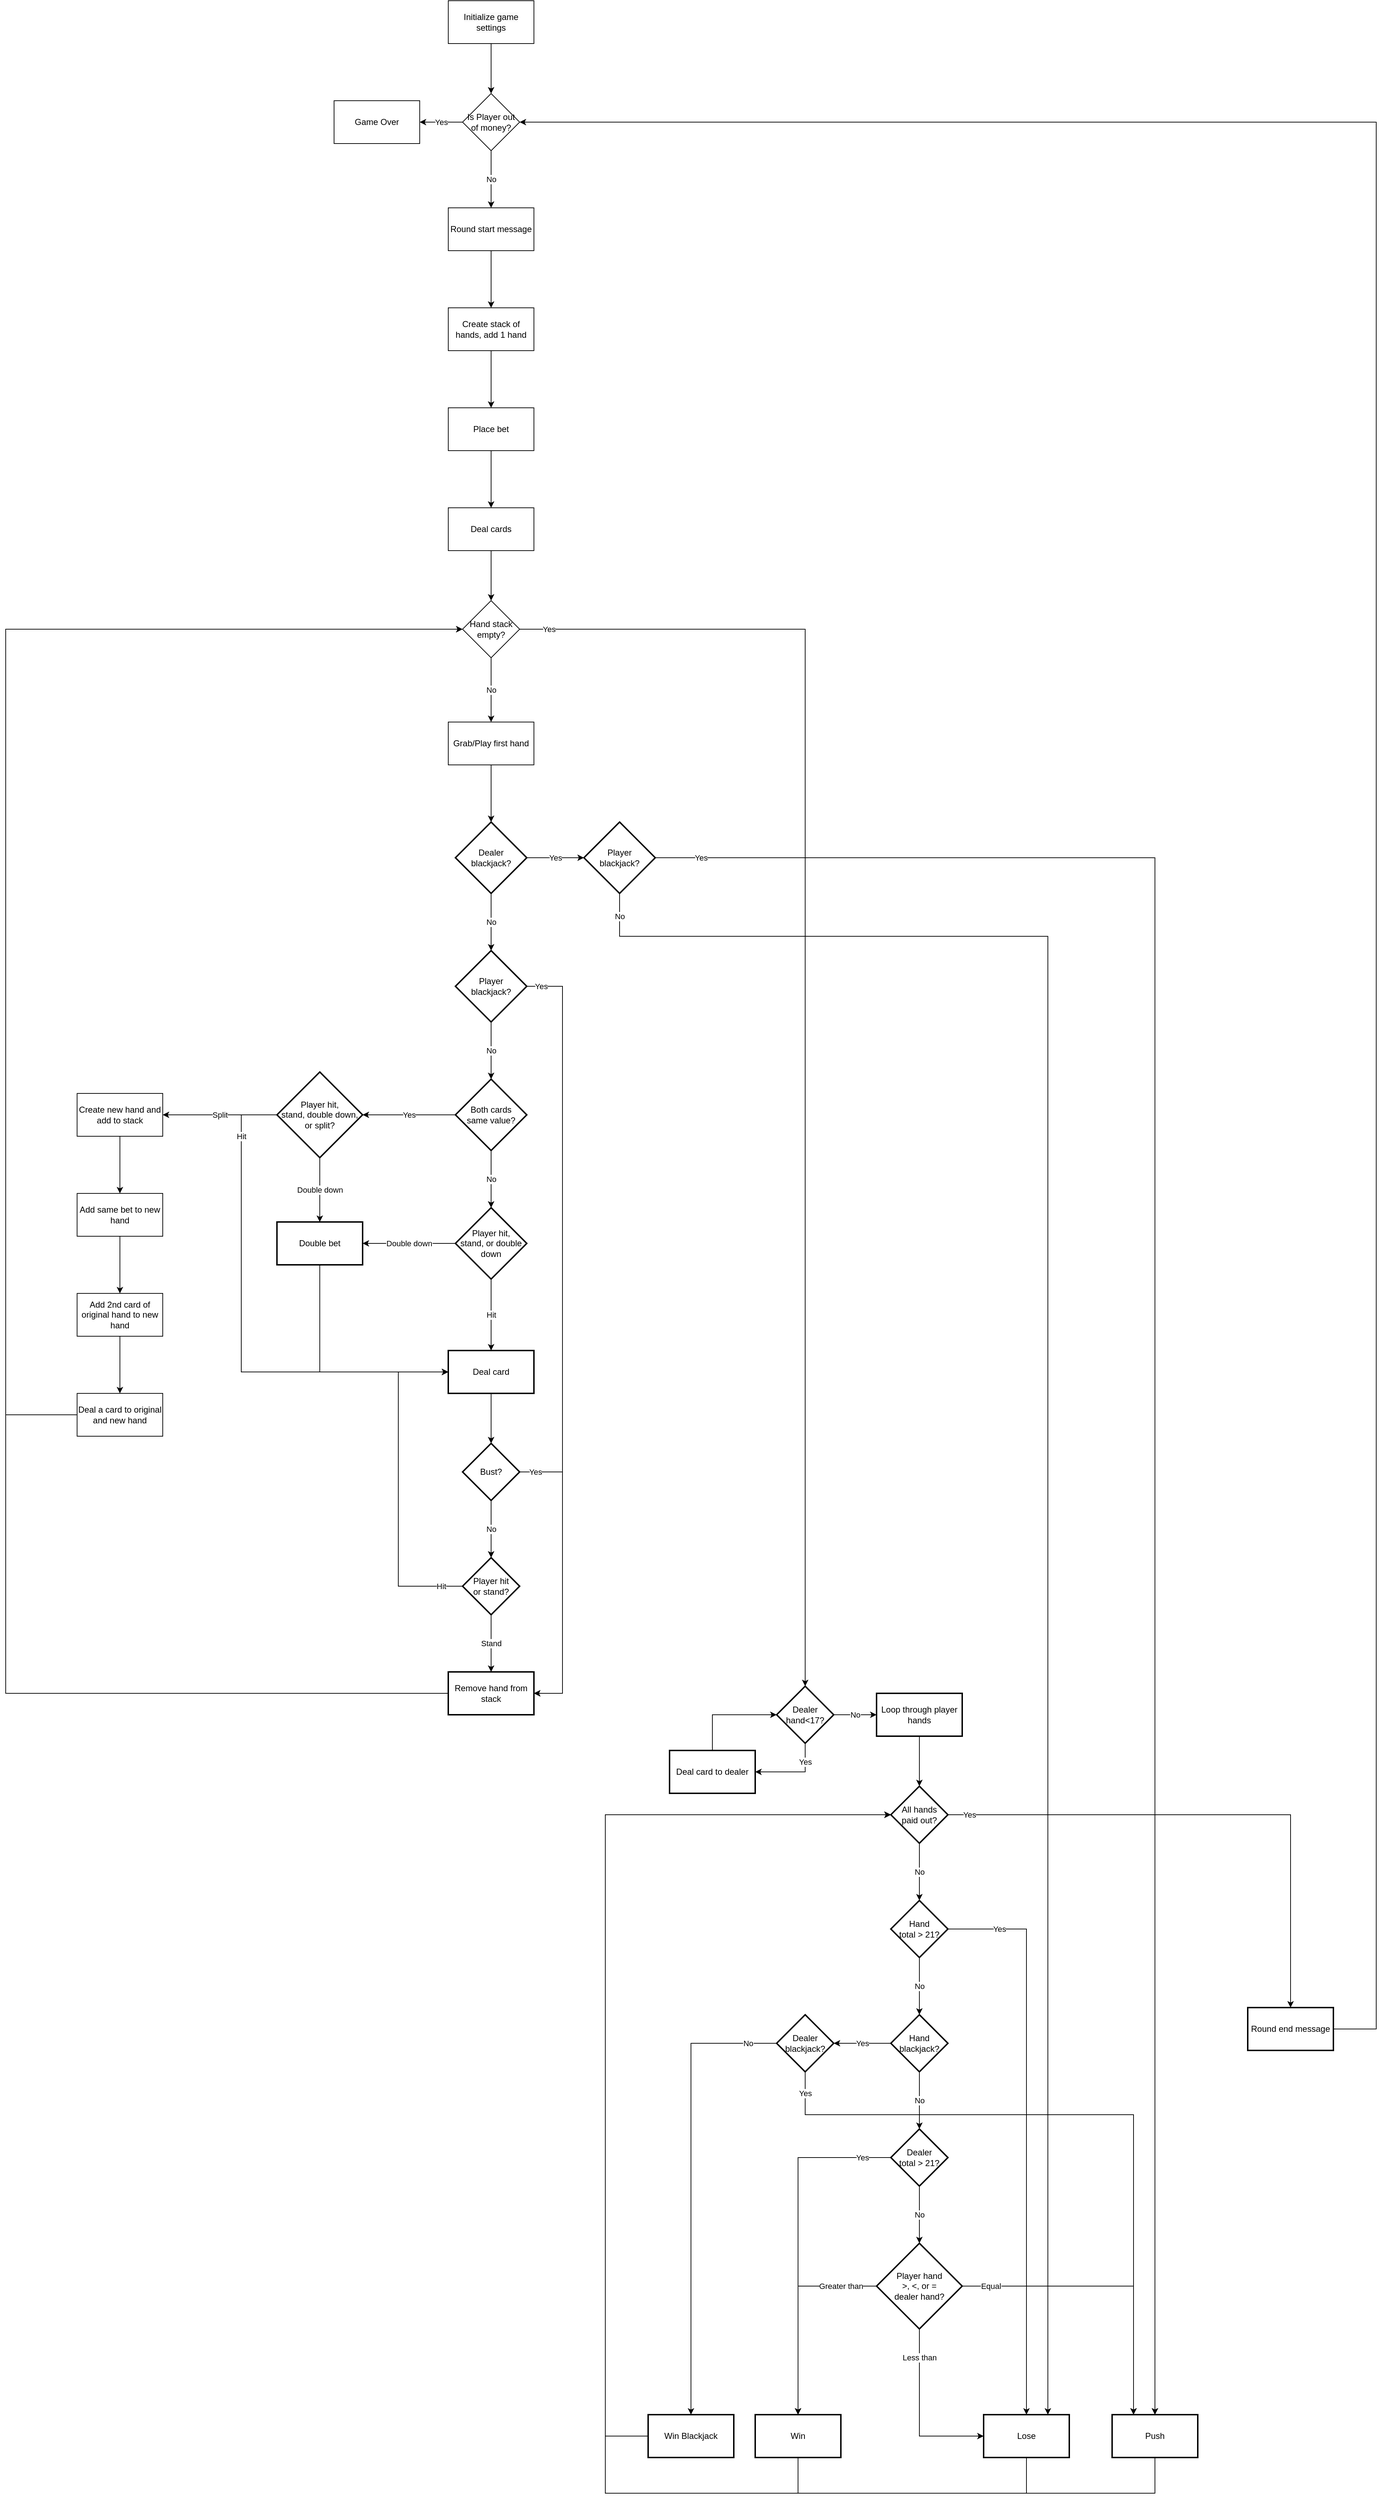 <mxfile version="22.1.16" type="device">
  <diagram id="C5RBs43oDa-KdzZeNtuy" name="Page-1">
    <mxGraphModel dx="1499" dy="1567" grid="1" gridSize="10" guides="1" tooltips="1" connect="1" arrows="1" fold="1" page="1" pageScale="1" pageWidth="827" pageHeight="1169" math="0" shadow="0">
      <root>
        <mxCell id="WIyWlLk6GJQsqaUBKTNV-0" />
        <mxCell id="WIyWlLk6GJQsqaUBKTNV-1" parent="WIyWlLk6GJQsqaUBKTNV-0" />
        <mxCell id="i9jCx2unNbXi8wpeDKbZ-19" value="Yes" style="edgeStyle=orthogonalEdgeStyle;rounded=0;orthogonalLoop=1;jettySize=auto;html=1;" parent="WIyWlLk6GJQsqaUBKTNV-1" source="i9jCx2unNbXi8wpeDKbZ-8" target="i9jCx2unNbXi8wpeDKbZ-18" edge="1">
          <mxGeometry relative="1" as="geometry" />
        </mxCell>
        <mxCell id="i9jCx2unNbXi8wpeDKbZ-44" value="No" style="edgeStyle=orthogonalEdgeStyle;rounded=0;orthogonalLoop=1;jettySize=auto;html=1;" parent="WIyWlLk6GJQsqaUBKTNV-1" source="i9jCx2unNbXi8wpeDKbZ-8" target="i9jCx2unNbXi8wpeDKbZ-43" edge="1">
          <mxGeometry relative="1" as="geometry" />
        </mxCell>
        <mxCell id="i9jCx2unNbXi8wpeDKbZ-8" value="Dealer &lt;br&gt;blackjack?" style="strokeWidth=2;html=1;shape=mxgraph.flowchart.decision;whiteSpace=wrap;" parent="WIyWlLk6GJQsqaUBKTNV-1" vertex="1">
          <mxGeometry x="310" y="600" width="100" height="100" as="geometry" />
        </mxCell>
        <mxCell id="i9jCx2unNbXi8wpeDKbZ-84" value="" style="edgeStyle=orthogonalEdgeStyle;rounded=0;orthogonalLoop=1;jettySize=auto;html=1;" parent="WIyWlLk6GJQsqaUBKTNV-1" source="i9jCx2unNbXi8wpeDKbZ-12" target="i9jCx2unNbXi8wpeDKbZ-83" edge="1">
          <mxGeometry relative="1" as="geometry" />
        </mxCell>
        <mxCell id="i9jCx2unNbXi8wpeDKbZ-12" value="Deal cards" style="rounded=0;whiteSpace=wrap;html=1;" parent="WIyWlLk6GJQsqaUBKTNV-1" vertex="1">
          <mxGeometry x="300" y="160" width="120" height="60" as="geometry" />
        </mxCell>
        <mxCell id="i9jCx2unNbXi8wpeDKbZ-15" style="edgeStyle=orthogonalEdgeStyle;rounded=0;orthogonalLoop=1;jettySize=auto;html=1;entryX=0.5;entryY=0;entryDx=0;entryDy=0;" parent="WIyWlLk6GJQsqaUBKTNV-1" source="i9jCx2unNbXi8wpeDKbZ-14" target="i9jCx2unNbXi8wpeDKbZ-12" edge="1">
          <mxGeometry relative="1" as="geometry" />
        </mxCell>
        <mxCell id="i9jCx2unNbXi8wpeDKbZ-14" value="Place bet" style="rounded=0;whiteSpace=wrap;html=1;" parent="WIyWlLk6GJQsqaUBKTNV-1" vertex="1">
          <mxGeometry x="300" y="20" width="120" height="60" as="geometry" />
        </mxCell>
        <mxCell id="i9jCx2unNbXi8wpeDKbZ-71" value="" style="edgeStyle=orthogonalEdgeStyle;rounded=0;orthogonalLoop=1;jettySize=auto;html=1;" parent="WIyWlLk6GJQsqaUBKTNV-1" source="i9jCx2unNbXi8wpeDKbZ-16" target="i9jCx2unNbXi8wpeDKbZ-70" edge="1">
          <mxGeometry relative="1" as="geometry" />
        </mxCell>
        <mxCell id="i9jCx2unNbXi8wpeDKbZ-16" value="Round start message" style="rounded=0;whiteSpace=wrap;html=1;" parent="WIyWlLk6GJQsqaUBKTNV-1" vertex="1">
          <mxGeometry x="300" y="-260" width="120" height="60" as="geometry" />
        </mxCell>
        <mxCell id="i9jCx2unNbXi8wpeDKbZ-22" value="" style="edgeStyle=orthogonalEdgeStyle;rounded=0;orthogonalLoop=1;jettySize=auto;html=1;" parent="WIyWlLk6GJQsqaUBKTNV-1" source="i9jCx2unNbXi8wpeDKbZ-18" target="i9jCx2unNbXi8wpeDKbZ-21" edge="1">
          <mxGeometry relative="1" as="geometry" />
        </mxCell>
        <mxCell id="i9jCx2unNbXi8wpeDKbZ-27" value="Yes" style="edgeStyle=orthogonalEdgeStyle;rounded=0;orthogonalLoop=1;jettySize=auto;html=1;" parent="WIyWlLk6GJQsqaUBKTNV-1" source="i9jCx2unNbXi8wpeDKbZ-18" target="i9jCx2unNbXi8wpeDKbZ-21" edge="1">
          <mxGeometry x="-0.956" relative="1" as="geometry">
            <mxPoint as="offset" />
          </mxGeometry>
        </mxCell>
        <mxCell id="i9jCx2unNbXi8wpeDKbZ-29" value="No" style="edgeStyle=orthogonalEdgeStyle;rounded=0;orthogonalLoop=1;jettySize=auto;html=1;entryX=0.75;entryY=0;entryDx=0;entryDy=0;exitX=0.5;exitY=1;exitDx=0;exitDy=0;exitPerimeter=0;" parent="WIyWlLk6GJQsqaUBKTNV-1" source="i9jCx2unNbXi8wpeDKbZ-18" target="i9jCx2unNbXi8wpeDKbZ-28" edge="1">
          <mxGeometry x="-0.977" relative="1" as="geometry">
            <mxPoint x="550" y="700" as="sourcePoint" />
            <mxPoint x="670" y="2230" as="targetPoint" />
            <Array as="points">
              <mxPoint x="540" y="760" />
              <mxPoint x="1140" y="760" />
            </Array>
            <mxPoint as="offset" />
          </mxGeometry>
        </mxCell>
        <mxCell id="i9jCx2unNbXi8wpeDKbZ-18" value="Player&lt;br&gt;blackjack?" style="strokeWidth=2;html=1;shape=mxgraph.flowchart.decision;whiteSpace=wrap;" parent="WIyWlLk6GJQsqaUBKTNV-1" vertex="1">
          <mxGeometry x="490" y="600" width="100" height="100" as="geometry" />
        </mxCell>
        <mxCell id="i9jCx2unNbXi8wpeDKbZ-142" style="edgeStyle=orthogonalEdgeStyle;rounded=0;orthogonalLoop=1;jettySize=auto;html=1;entryX=0;entryY=0.5;entryDx=0;entryDy=0;" parent="WIyWlLk6GJQsqaUBKTNV-1" source="i9jCx2unNbXi8wpeDKbZ-21" target="i9jCx2unNbXi8wpeDKbZ-126" edge="1">
          <mxGeometry relative="1" as="geometry">
            <Array as="points">
              <mxPoint x="1290" y="2940" />
              <mxPoint x="520" y="2940" />
              <mxPoint x="520" y="1990" />
            </Array>
          </mxGeometry>
        </mxCell>
        <mxCell id="i9jCx2unNbXi8wpeDKbZ-21" value="Push" style="whiteSpace=wrap;html=1;strokeWidth=2;" parent="WIyWlLk6GJQsqaUBKTNV-1" vertex="1">
          <mxGeometry x="1230" y="2830" width="120" height="60" as="geometry" />
        </mxCell>
        <mxCell id="RC4UUREXf3sCJhHpXISN-1" value="" style="edgeStyle=orthogonalEdgeStyle;rounded=0;orthogonalLoop=1;jettySize=auto;html=1;" edge="1" parent="WIyWlLk6GJQsqaUBKTNV-1" source="i9jCx2unNbXi8wpeDKbZ-23" target="RC4UUREXf3sCJhHpXISN-0">
          <mxGeometry relative="1" as="geometry" />
        </mxCell>
        <mxCell id="i9jCx2unNbXi8wpeDKbZ-23" value="&lt;span style=&quot;color: rgb(0, 0, 0); font-family: Helvetica; font-size: 12px; font-style: normal; font-variant-ligatures: normal; font-variant-caps: normal; font-weight: 400; letter-spacing: normal; orphans: 2; text-align: center; text-indent: 0px; text-transform: none; widows: 2; word-spacing: 0px; -webkit-text-stroke-width: 0px; background-color: rgb(251, 251, 251); text-decoration-thickness: initial; text-decoration-style: initial; text-decoration-color: initial; float: none; display: inline !important;&quot;&gt;Initialize game settings&lt;/span&gt;" style="rounded=0;whiteSpace=wrap;html=1;" parent="WIyWlLk6GJQsqaUBKTNV-1" vertex="1">
          <mxGeometry x="300" y="-550" width="120" height="60" as="geometry" />
        </mxCell>
        <mxCell id="i9jCx2unNbXi8wpeDKbZ-140" style="edgeStyle=orthogonalEdgeStyle;rounded=0;orthogonalLoop=1;jettySize=auto;html=1;entryX=0;entryY=0.5;entryDx=0;entryDy=0;" parent="WIyWlLk6GJQsqaUBKTNV-1" source="i9jCx2unNbXi8wpeDKbZ-28" target="i9jCx2unNbXi8wpeDKbZ-126" edge="1">
          <mxGeometry relative="1" as="geometry">
            <Array as="points">
              <mxPoint x="1110" y="2940" />
              <mxPoint x="520" y="2940" />
              <mxPoint x="520" y="1990" />
            </Array>
          </mxGeometry>
        </mxCell>
        <mxCell id="i9jCx2unNbXi8wpeDKbZ-28" value="Lose" style="whiteSpace=wrap;html=1;strokeWidth=2;" parent="WIyWlLk6GJQsqaUBKTNV-1" vertex="1">
          <mxGeometry x="1050" y="2830" width="120" height="60" as="geometry" />
        </mxCell>
        <mxCell id="i9jCx2unNbXi8wpeDKbZ-35" value="Hit" style="edgeStyle=orthogonalEdgeStyle;rounded=0;orthogonalLoop=1;jettySize=auto;html=1;" parent="WIyWlLk6GJQsqaUBKTNV-1" source="i9jCx2unNbXi8wpeDKbZ-32" target="i9jCx2unNbXi8wpeDKbZ-34" edge="1">
          <mxGeometry relative="1" as="geometry" />
        </mxCell>
        <mxCell id="i9jCx2unNbXi8wpeDKbZ-37" value="Double down" style="edgeStyle=orthogonalEdgeStyle;rounded=0;orthogonalLoop=1;jettySize=auto;html=1;" parent="WIyWlLk6GJQsqaUBKTNV-1" source="i9jCx2unNbXi8wpeDKbZ-32" target="i9jCx2unNbXi8wpeDKbZ-36" edge="1">
          <mxGeometry relative="1" as="geometry" />
        </mxCell>
        <mxCell id="i9jCx2unNbXi8wpeDKbZ-32" value="Player hit, &lt;br&gt;stand, or double down" style="strokeWidth=2;html=1;shape=mxgraph.flowchart.decision;whiteSpace=wrap;" parent="WIyWlLk6GJQsqaUBKTNV-1" vertex="1">
          <mxGeometry x="310" y="1140" width="100" height="100" as="geometry" />
        </mxCell>
        <mxCell id="i9jCx2unNbXi8wpeDKbZ-42" value="" style="edgeStyle=orthogonalEdgeStyle;rounded=0;orthogonalLoop=1;jettySize=auto;html=1;" parent="WIyWlLk6GJQsqaUBKTNV-1" source="i9jCx2unNbXi8wpeDKbZ-34" target="i9jCx2unNbXi8wpeDKbZ-41" edge="1">
          <mxGeometry relative="1" as="geometry" />
        </mxCell>
        <mxCell id="i9jCx2unNbXi8wpeDKbZ-34" value="Deal card" style="whiteSpace=wrap;html=1;strokeWidth=2;" parent="WIyWlLk6GJQsqaUBKTNV-1" vertex="1">
          <mxGeometry x="300" y="1340" width="120" height="60" as="geometry" />
        </mxCell>
        <mxCell id="i9jCx2unNbXi8wpeDKbZ-40" style="edgeStyle=orthogonalEdgeStyle;rounded=0;orthogonalLoop=1;jettySize=auto;html=1;entryX=0;entryY=0.5;entryDx=0;entryDy=0;exitX=0.5;exitY=1;exitDx=0;exitDy=0;" parent="WIyWlLk6GJQsqaUBKTNV-1" source="i9jCx2unNbXi8wpeDKbZ-36" target="i9jCx2unNbXi8wpeDKbZ-34" edge="1">
          <mxGeometry relative="1" as="geometry">
            <Array as="points">
              <mxPoint x="120" y="1370" />
            </Array>
          </mxGeometry>
        </mxCell>
        <mxCell id="i9jCx2unNbXi8wpeDKbZ-36" value="Double bet" style="whiteSpace=wrap;html=1;strokeWidth=2;" parent="WIyWlLk6GJQsqaUBKTNV-1" vertex="1">
          <mxGeometry x="60" y="1160" width="120" height="60" as="geometry" />
        </mxCell>
        <mxCell id="i9jCx2unNbXi8wpeDKbZ-50" value="No" style="edgeStyle=orthogonalEdgeStyle;rounded=0;orthogonalLoop=1;jettySize=auto;html=1;" parent="WIyWlLk6GJQsqaUBKTNV-1" source="i9jCx2unNbXi8wpeDKbZ-41" target="i9jCx2unNbXi8wpeDKbZ-49" edge="1">
          <mxGeometry relative="1" as="geometry" />
        </mxCell>
        <mxCell id="i9jCx2unNbXi8wpeDKbZ-122" value="Yes" style="edgeStyle=orthogonalEdgeStyle;rounded=0;orthogonalLoop=1;jettySize=auto;html=1;entryX=1;entryY=0.5;entryDx=0;entryDy=0;" parent="WIyWlLk6GJQsqaUBKTNV-1" source="i9jCx2unNbXi8wpeDKbZ-41" target="i9jCx2unNbXi8wpeDKbZ-120" edge="1">
          <mxGeometry x="-0.892" relative="1" as="geometry">
            <Array as="points">
              <mxPoint x="460" y="1510" />
              <mxPoint x="460" y="1820" />
            </Array>
            <mxPoint as="offset" />
          </mxGeometry>
        </mxCell>
        <mxCell id="i9jCx2unNbXi8wpeDKbZ-41" value="Bust?" style="rhombus;whiteSpace=wrap;html=1;strokeWidth=2;" parent="WIyWlLk6GJQsqaUBKTNV-1" vertex="1">
          <mxGeometry x="320" y="1470" width="80" height="80" as="geometry" />
        </mxCell>
        <mxCell id="i9jCx2unNbXi8wpeDKbZ-47" value="Yes" style="edgeStyle=orthogonalEdgeStyle;rounded=0;orthogonalLoop=1;jettySize=auto;html=1;entryX=1;entryY=0.5;entryDx=0;entryDy=0;" parent="WIyWlLk6GJQsqaUBKTNV-1" source="i9jCx2unNbXi8wpeDKbZ-43" target="i9jCx2unNbXi8wpeDKbZ-120" edge="1">
          <mxGeometry x="-0.963" relative="1" as="geometry">
            <mxPoint x="480" y="830" as="targetPoint" />
            <Array as="points">
              <mxPoint x="460" y="830" />
              <mxPoint x="460" y="1820" />
            </Array>
            <mxPoint as="offset" />
          </mxGeometry>
        </mxCell>
        <mxCell id="i9jCx2unNbXi8wpeDKbZ-60" value="No" style="edgeStyle=orthogonalEdgeStyle;rounded=0;orthogonalLoop=1;jettySize=auto;html=1;" parent="WIyWlLk6GJQsqaUBKTNV-1" source="i9jCx2unNbXi8wpeDKbZ-43" target="i9jCx2unNbXi8wpeDKbZ-59" edge="1">
          <mxGeometry relative="1" as="geometry" />
        </mxCell>
        <mxCell id="i9jCx2unNbXi8wpeDKbZ-43" value="Player &lt;br&gt;blackjack?" style="strokeWidth=2;html=1;shape=mxgraph.flowchart.decision;whiteSpace=wrap;" parent="WIyWlLk6GJQsqaUBKTNV-1" vertex="1">
          <mxGeometry x="310" y="780" width="100" height="100" as="geometry" />
        </mxCell>
        <mxCell id="i9jCx2unNbXi8wpeDKbZ-53" value="Hit" style="edgeStyle=orthogonalEdgeStyle;rounded=0;orthogonalLoop=1;jettySize=auto;html=1;entryX=0;entryY=0.5;entryDx=0;entryDy=0;" parent="WIyWlLk6GJQsqaUBKTNV-1" source="i9jCx2unNbXi8wpeDKbZ-49" target="i9jCx2unNbXi8wpeDKbZ-34" edge="1">
          <mxGeometry x="-0.87" relative="1" as="geometry">
            <Array as="points">
              <mxPoint x="230" y="1670" />
              <mxPoint x="230" y="1370" />
            </Array>
            <mxPoint as="offset" />
          </mxGeometry>
        </mxCell>
        <mxCell id="i9jCx2unNbXi8wpeDKbZ-121" value="Stand" style="edgeStyle=orthogonalEdgeStyle;rounded=0;orthogonalLoop=1;jettySize=auto;html=1;" parent="WIyWlLk6GJQsqaUBKTNV-1" source="i9jCx2unNbXi8wpeDKbZ-49" target="i9jCx2unNbXi8wpeDKbZ-120" edge="1">
          <mxGeometry relative="1" as="geometry" />
        </mxCell>
        <mxCell id="i9jCx2unNbXi8wpeDKbZ-49" value="Player hit&lt;br&gt;or stand?" style="rhombus;whiteSpace=wrap;html=1;strokeWidth=2;" parent="WIyWlLk6GJQsqaUBKTNV-1" vertex="1">
          <mxGeometry x="320" y="1630" width="80" height="80" as="geometry" />
        </mxCell>
        <mxCell id="i9jCx2unNbXi8wpeDKbZ-64" value="Yes" style="edgeStyle=orthogonalEdgeStyle;rounded=0;orthogonalLoop=1;jettySize=auto;html=1;" parent="WIyWlLk6GJQsqaUBKTNV-1" source="i9jCx2unNbXi8wpeDKbZ-59" target="i9jCx2unNbXi8wpeDKbZ-63" edge="1">
          <mxGeometry relative="1" as="geometry" />
        </mxCell>
        <mxCell id="i9jCx2unNbXi8wpeDKbZ-59" value="Both cards &lt;br&gt;same value?" style="strokeWidth=2;html=1;shape=mxgraph.flowchart.decision;whiteSpace=wrap;" parent="WIyWlLk6GJQsqaUBKTNV-1" vertex="1">
          <mxGeometry x="310" y="960" width="100" height="100" as="geometry" />
        </mxCell>
        <mxCell id="i9jCx2unNbXi8wpeDKbZ-66" value="Double down" style="edgeStyle=orthogonalEdgeStyle;rounded=0;orthogonalLoop=1;jettySize=auto;html=1;entryX=0.5;entryY=0;entryDx=0;entryDy=0;" parent="WIyWlLk6GJQsqaUBKTNV-1" source="i9jCx2unNbXi8wpeDKbZ-63" target="i9jCx2unNbXi8wpeDKbZ-36" edge="1">
          <mxGeometry relative="1" as="geometry" />
        </mxCell>
        <mxCell id="i9jCx2unNbXi8wpeDKbZ-67" value="Hit" style="edgeStyle=orthogonalEdgeStyle;rounded=0;orthogonalLoop=1;jettySize=auto;html=1;exitX=0;exitY=0.5;exitDx=0;exitDy=0;exitPerimeter=0;entryX=0;entryY=0.5;entryDx=0;entryDy=0;" parent="WIyWlLk6GJQsqaUBKTNV-1" source="i9jCx2unNbXi8wpeDKbZ-63" target="i9jCx2unNbXi8wpeDKbZ-34" edge="1">
          <mxGeometry x="-0.772" relative="1" as="geometry">
            <Array as="points">
              <mxPoint x="10" y="1010" />
              <mxPoint x="10" y="1370" />
            </Array>
            <mxPoint as="offset" />
          </mxGeometry>
        </mxCell>
        <mxCell id="i9jCx2unNbXi8wpeDKbZ-69" value="Split" style="edgeStyle=orthogonalEdgeStyle;rounded=0;orthogonalLoop=1;jettySize=auto;html=1;entryX=1;entryY=0.5;entryDx=0;entryDy=0;" parent="WIyWlLk6GJQsqaUBKTNV-1" source="i9jCx2unNbXi8wpeDKbZ-63" target="i9jCx2unNbXi8wpeDKbZ-68" edge="1">
          <mxGeometry relative="1" as="geometry" />
        </mxCell>
        <mxCell id="i9jCx2unNbXi8wpeDKbZ-63" value="Player hit, &lt;br&gt;stand, double down, or split?" style="strokeWidth=2;html=1;shape=mxgraph.flowchart.decision;whiteSpace=wrap;" parent="WIyWlLk6GJQsqaUBKTNV-1" vertex="1">
          <mxGeometry x="60" y="950" width="120" height="120" as="geometry" />
        </mxCell>
        <mxCell id="i9jCx2unNbXi8wpeDKbZ-65" value="No" style="edgeStyle=orthogonalEdgeStyle;rounded=0;orthogonalLoop=1;jettySize=auto;html=1;entryX=0.5;entryY=0;entryDx=0;entryDy=0;entryPerimeter=0;" parent="WIyWlLk6GJQsqaUBKTNV-1" source="i9jCx2unNbXi8wpeDKbZ-59" target="i9jCx2unNbXi8wpeDKbZ-32" edge="1">
          <mxGeometry relative="1" as="geometry" />
        </mxCell>
        <mxCell id="i9jCx2unNbXi8wpeDKbZ-76" value="" style="edgeStyle=orthogonalEdgeStyle;rounded=0;orthogonalLoop=1;jettySize=auto;html=1;" parent="WIyWlLk6GJQsqaUBKTNV-1" source="i9jCx2unNbXi8wpeDKbZ-68" target="i9jCx2unNbXi8wpeDKbZ-75" edge="1">
          <mxGeometry relative="1" as="geometry" />
        </mxCell>
        <mxCell id="i9jCx2unNbXi8wpeDKbZ-68" value="Create new hand and add to stack" style="rounded=0;whiteSpace=wrap;html=1;" parent="WIyWlLk6GJQsqaUBKTNV-1" vertex="1">
          <mxGeometry x="-220" y="980" width="120" height="60" as="geometry" />
        </mxCell>
        <mxCell id="i9jCx2unNbXi8wpeDKbZ-74" style="edgeStyle=orthogonalEdgeStyle;rounded=0;orthogonalLoop=1;jettySize=auto;html=1;entryX=0.5;entryY=0;entryDx=0;entryDy=0;" parent="WIyWlLk6GJQsqaUBKTNV-1" source="i9jCx2unNbXi8wpeDKbZ-70" target="i9jCx2unNbXi8wpeDKbZ-14" edge="1">
          <mxGeometry relative="1" as="geometry" />
        </mxCell>
        <mxCell id="i9jCx2unNbXi8wpeDKbZ-70" value="Create stack of hands, add 1 hand" style="rounded=0;whiteSpace=wrap;html=1;" parent="WIyWlLk6GJQsqaUBKTNV-1" vertex="1">
          <mxGeometry x="300" y="-120" width="120" height="60" as="geometry" />
        </mxCell>
        <mxCell id="i9jCx2unNbXi8wpeDKbZ-78" value="" style="edgeStyle=orthogonalEdgeStyle;rounded=0;orthogonalLoop=1;jettySize=auto;html=1;" parent="WIyWlLk6GJQsqaUBKTNV-1" source="i9jCx2unNbXi8wpeDKbZ-75" target="i9jCx2unNbXi8wpeDKbZ-77" edge="1">
          <mxGeometry relative="1" as="geometry" />
        </mxCell>
        <mxCell id="i9jCx2unNbXi8wpeDKbZ-75" value="Add same bet to new hand" style="rounded=0;whiteSpace=wrap;html=1;" parent="WIyWlLk6GJQsqaUBKTNV-1" vertex="1">
          <mxGeometry x="-220" y="1120" width="120" height="60" as="geometry" />
        </mxCell>
        <mxCell id="i9jCx2unNbXi8wpeDKbZ-80" value="" style="edgeStyle=orthogonalEdgeStyle;rounded=0;orthogonalLoop=1;jettySize=auto;html=1;" parent="WIyWlLk6GJQsqaUBKTNV-1" source="i9jCx2unNbXi8wpeDKbZ-77" target="i9jCx2unNbXi8wpeDKbZ-79" edge="1">
          <mxGeometry relative="1" as="geometry" />
        </mxCell>
        <mxCell id="i9jCx2unNbXi8wpeDKbZ-77" value="Add 2nd card of original hand to new hand" style="rounded=0;whiteSpace=wrap;html=1;" parent="WIyWlLk6GJQsqaUBKTNV-1" vertex="1">
          <mxGeometry x="-220" y="1260" width="120" height="60" as="geometry" />
        </mxCell>
        <mxCell id="i9jCx2unNbXi8wpeDKbZ-89" style="edgeStyle=orthogonalEdgeStyle;rounded=0;orthogonalLoop=1;jettySize=auto;html=1;entryX=0;entryY=0.5;entryDx=0;entryDy=0;" parent="WIyWlLk6GJQsqaUBKTNV-1" source="i9jCx2unNbXi8wpeDKbZ-79" target="i9jCx2unNbXi8wpeDKbZ-83" edge="1">
          <mxGeometry relative="1" as="geometry">
            <Array as="points">
              <mxPoint x="-320" y="1430" />
              <mxPoint x="-320" y="330" />
            </Array>
          </mxGeometry>
        </mxCell>
        <mxCell id="i9jCx2unNbXi8wpeDKbZ-79" value="Deal a card to original and new hand" style="rounded=0;whiteSpace=wrap;html=1;" parent="WIyWlLk6GJQsqaUBKTNV-1" vertex="1">
          <mxGeometry x="-220" y="1400" width="120" height="60" as="geometry" />
        </mxCell>
        <mxCell id="i9jCx2unNbXi8wpeDKbZ-87" value="No" style="edgeStyle=orthogonalEdgeStyle;rounded=0;orthogonalLoop=1;jettySize=auto;html=1;" parent="WIyWlLk6GJQsqaUBKTNV-1" source="i9jCx2unNbXi8wpeDKbZ-83" target="i9jCx2unNbXi8wpeDKbZ-86" edge="1">
          <mxGeometry relative="1" as="geometry" />
        </mxCell>
        <mxCell id="i9jCx2unNbXi8wpeDKbZ-105" value="Yes" style="edgeStyle=orthogonalEdgeStyle;rounded=0;orthogonalLoop=1;jettySize=auto;html=1;entryX=0.5;entryY=0;entryDx=0;entryDy=0;" parent="WIyWlLk6GJQsqaUBKTNV-1" source="i9jCx2unNbXi8wpeDKbZ-83" target="i9jCx2unNbXi8wpeDKbZ-92" edge="1">
          <mxGeometry x="-0.957" relative="1" as="geometry">
            <mxPoint as="offset" />
          </mxGeometry>
        </mxCell>
        <mxCell id="i9jCx2unNbXi8wpeDKbZ-83" value="Hand stack empty?" style="rhombus;whiteSpace=wrap;html=1;rounded=0;" parent="WIyWlLk6GJQsqaUBKTNV-1" vertex="1">
          <mxGeometry x="320" y="290" width="80" height="80" as="geometry" />
        </mxCell>
        <mxCell id="i9jCx2unNbXi8wpeDKbZ-86" value="Grab/Play first hand" style="whiteSpace=wrap;html=1;rounded=0;" parent="WIyWlLk6GJQsqaUBKTNV-1" vertex="1">
          <mxGeometry x="300" y="460" width="120" height="60" as="geometry" />
        </mxCell>
        <mxCell id="i9jCx2unNbXi8wpeDKbZ-88" style="edgeStyle=orthogonalEdgeStyle;rounded=0;orthogonalLoop=1;jettySize=auto;html=1;entryX=0.5;entryY=0;entryDx=0;entryDy=0;entryPerimeter=0;" parent="WIyWlLk6GJQsqaUBKTNV-1" source="i9jCx2unNbXi8wpeDKbZ-86" target="i9jCx2unNbXi8wpeDKbZ-8" edge="1">
          <mxGeometry relative="1" as="geometry" />
        </mxCell>
        <mxCell id="i9jCx2unNbXi8wpeDKbZ-95" value="Yes" style="edgeStyle=orthogonalEdgeStyle;rounded=0;orthogonalLoop=1;jettySize=auto;html=1;entryX=1;entryY=0.5;entryDx=0;entryDy=0;" parent="WIyWlLk6GJQsqaUBKTNV-1" source="i9jCx2unNbXi8wpeDKbZ-92" target="i9jCx2unNbXi8wpeDKbZ-94" edge="1">
          <mxGeometry x="-0.539" relative="1" as="geometry">
            <Array as="points">
              <mxPoint x="800" y="1930" />
            </Array>
            <mxPoint as="offset" />
          </mxGeometry>
        </mxCell>
        <mxCell id="i9jCx2unNbXi8wpeDKbZ-125" value="No" style="edgeStyle=orthogonalEdgeStyle;rounded=0;orthogonalLoop=1;jettySize=auto;html=1;" parent="WIyWlLk6GJQsqaUBKTNV-1" source="i9jCx2unNbXi8wpeDKbZ-92" target="i9jCx2unNbXi8wpeDKbZ-124" edge="1">
          <mxGeometry relative="1" as="geometry" />
        </mxCell>
        <mxCell id="i9jCx2unNbXi8wpeDKbZ-92" value="Dealer &lt;br&gt;hand&amp;lt;17?" style="rhombus;whiteSpace=wrap;html=1;strokeWidth=2;" parent="WIyWlLk6GJQsqaUBKTNV-1" vertex="1">
          <mxGeometry x="760" y="1810" width="80" height="80" as="geometry" />
        </mxCell>
        <mxCell id="i9jCx2unNbXi8wpeDKbZ-96" style="edgeStyle=orthogonalEdgeStyle;rounded=0;orthogonalLoop=1;jettySize=auto;html=1;entryX=0;entryY=0.5;entryDx=0;entryDy=0;exitX=0.5;exitY=0;exitDx=0;exitDy=0;" parent="WIyWlLk6GJQsqaUBKTNV-1" source="i9jCx2unNbXi8wpeDKbZ-94" target="i9jCx2unNbXi8wpeDKbZ-92" edge="1">
          <mxGeometry relative="1" as="geometry">
            <Array as="points">
              <mxPoint x="670" y="1850" />
            </Array>
          </mxGeometry>
        </mxCell>
        <mxCell id="i9jCx2unNbXi8wpeDKbZ-94" value="Deal card to dealer" style="whiteSpace=wrap;html=1;strokeWidth=2;" parent="WIyWlLk6GJQsqaUBKTNV-1" vertex="1">
          <mxGeometry x="610" y="1900" width="120" height="60" as="geometry" />
        </mxCell>
        <mxCell id="i9jCx2unNbXi8wpeDKbZ-99" value="Equal" style="edgeStyle=orthogonalEdgeStyle;rounded=0;orthogonalLoop=1;jettySize=auto;html=1;entryX=0.25;entryY=0;entryDx=0;entryDy=0;" parent="WIyWlLk6GJQsqaUBKTNV-1" source="i9jCx2unNbXi8wpeDKbZ-97" target="i9jCx2unNbXi8wpeDKbZ-21" edge="1">
          <mxGeometry x="-0.809" relative="1" as="geometry">
            <mxPoint as="offset" />
          </mxGeometry>
        </mxCell>
        <mxCell id="i9jCx2unNbXi8wpeDKbZ-100" value="Less than" style="edgeStyle=orthogonalEdgeStyle;rounded=0;orthogonalLoop=1;jettySize=auto;html=1;entryX=0;entryY=0.5;entryDx=0;entryDy=0;" parent="WIyWlLk6GJQsqaUBKTNV-1" source="i9jCx2unNbXi8wpeDKbZ-97" target="i9jCx2unNbXi8wpeDKbZ-28" edge="1">
          <mxGeometry x="-0.667" relative="1" as="geometry">
            <Array as="points">
              <mxPoint x="960" y="2860" />
            </Array>
            <mxPoint as="offset" />
          </mxGeometry>
        </mxCell>
        <mxCell id="i9jCx2unNbXi8wpeDKbZ-102" value="Greater than" style="edgeStyle=orthogonalEdgeStyle;rounded=0;orthogonalLoop=1;jettySize=auto;html=1;" parent="WIyWlLk6GJQsqaUBKTNV-1" source="i9jCx2unNbXi8wpeDKbZ-97" target="i9jCx2unNbXi8wpeDKbZ-101" edge="1">
          <mxGeometry x="-0.655" relative="1" as="geometry">
            <mxPoint as="offset" />
          </mxGeometry>
        </mxCell>
        <mxCell id="i9jCx2unNbXi8wpeDKbZ-97" value="Player hand &lt;br&gt;&amp;gt;, &amp;lt;, or = &lt;br&gt;dealer hand?" style="rhombus;whiteSpace=wrap;html=1;strokeWidth=2;" parent="WIyWlLk6GJQsqaUBKTNV-1" vertex="1">
          <mxGeometry x="900" y="2590" width="120" height="120" as="geometry" />
        </mxCell>
        <mxCell id="i9jCx2unNbXi8wpeDKbZ-139" style="edgeStyle=orthogonalEdgeStyle;rounded=0;orthogonalLoop=1;jettySize=auto;html=1;entryX=0;entryY=0.5;entryDx=0;entryDy=0;" parent="WIyWlLk6GJQsqaUBKTNV-1" source="i9jCx2unNbXi8wpeDKbZ-101" target="i9jCx2unNbXi8wpeDKbZ-126" edge="1">
          <mxGeometry relative="1" as="geometry">
            <Array as="points">
              <mxPoint x="790" y="2940" />
              <mxPoint x="520" y="2940" />
              <mxPoint x="520" y="1990" />
            </Array>
          </mxGeometry>
        </mxCell>
        <mxCell id="i9jCx2unNbXi8wpeDKbZ-101" value="Win" style="whiteSpace=wrap;html=1;strokeWidth=2;" parent="WIyWlLk6GJQsqaUBKTNV-1" vertex="1">
          <mxGeometry x="730" y="2830" width="120" height="60" as="geometry" />
        </mxCell>
        <mxCell id="i9jCx2unNbXi8wpeDKbZ-109" value="Yes" style="edgeStyle=orthogonalEdgeStyle;rounded=0;orthogonalLoop=1;jettySize=auto;html=1;entryX=0.5;entryY=0;entryDx=0;entryDy=0;" parent="WIyWlLk6GJQsqaUBKTNV-1" source="i9jCx2unNbXi8wpeDKbZ-106" target="i9jCx2unNbXi8wpeDKbZ-28" edge="1">
          <mxGeometry x="-0.818" relative="1" as="geometry">
            <Array as="points">
              <mxPoint x="1110" y="2150" />
            </Array>
            <mxPoint as="offset" />
          </mxGeometry>
        </mxCell>
        <mxCell id="i9jCx2unNbXi8wpeDKbZ-130" value="No" style="edgeStyle=orthogonalEdgeStyle;rounded=0;orthogonalLoop=1;jettySize=auto;html=1;" parent="WIyWlLk6GJQsqaUBKTNV-1" source="i9jCx2unNbXi8wpeDKbZ-106" target="i9jCx2unNbXi8wpeDKbZ-129" edge="1">
          <mxGeometry relative="1" as="geometry" />
        </mxCell>
        <mxCell id="i9jCx2unNbXi8wpeDKbZ-106" value="Hand&lt;br&gt;total &amp;gt; 21?" style="rhombus;whiteSpace=wrap;html=1;strokeWidth=2;" parent="WIyWlLk6GJQsqaUBKTNV-1" vertex="1">
          <mxGeometry x="920" y="2110" width="80" height="80" as="geometry" />
        </mxCell>
        <mxCell id="i9jCx2unNbXi8wpeDKbZ-112" value="Yes" style="edgeStyle=orthogonalEdgeStyle;rounded=0;orthogonalLoop=1;jettySize=auto;html=1;entryX=0.5;entryY=0;entryDx=0;entryDy=0;" parent="WIyWlLk6GJQsqaUBKTNV-1" source="i9jCx2unNbXi8wpeDKbZ-110" target="i9jCx2unNbXi8wpeDKbZ-101" edge="1">
          <mxGeometry x="-0.837" relative="1" as="geometry">
            <mxPoint as="offset" />
          </mxGeometry>
        </mxCell>
        <mxCell id="i9jCx2unNbXi8wpeDKbZ-113" value="No" style="edgeStyle=orthogonalEdgeStyle;rounded=0;orthogonalLoop=1;jettySize=auto;html=1;entryX=0.5;entryY=0;entryDx=0;entryDy=0;" parent="WIyWlLk6GJQsqaUBKTNV-1" source="i9jCx2unNbXi8wpeDKbZ-110" target="i9jCx2unNbXi8wpeDKbZ-97" edge="1">
          <mxGeometry relative="1" as="geometry" />
        </mxCell>
        <mxCell id="i9jCx2unNbXi8wpeDKbZ-110" value="Dealer&lt;br&gt;total &amp;gt; 21?" style="rhombus;whiteSpace=wrap;html=1;strokeWidth=2;" parent="WIyWlLk6GJQsqaUBKTNV-1" vertex="1">
          <mxGeometry x="920" y="2430" width="80" height="80" as="geometry" />
        </mxCell>
        <mxCell id="i9jCx2unNbXi8wpeDKbZ-144" style="edgeStyle=orthogonalEdgeStyle;rounded=0;orthogonalLoop=1;jettySize=auto;html=1;entryX=1;entryY=0.5;entryDx=0;entryDy=0;" parent="WIyWlLk6GJQsqaUBKTNV-1" source="i9jCx2unNbXi8wpeDKbZ-114" target="RC4UUREXf3sCJhHpXISN-0" edge="1">
          <mxGeometry relative="1" as="geometry">
            <mxPoint x="930" y="-120" as="targetPoint" />
            <Array as="points">
              <mxPoint x="1600" y="2290" />
              <mxPoint x="1600" y="-380" />
            </Array>
          </mxGeometry>
        </mxCell>
        <mxCell id="i9jCx2unNbXi8wpeDKbZ-114" value="Round end message" style="whiteSpace=wrap;html=1;strokeWidth=2;" parent="WIyWlLk6GJQsqaUBKTNV-1" vertex="1">
          <mxGeometry x="1420" y="2260" width="120" height="60" as="geometry" />
        </mxCell>
        <mxCell id="i9jCx2unNbXi8wpeDKbZ-123" style="edgeStyle=orthogonalEdgeStyle;rounded=0;orthogonalLoop=1;jettySize=auto;html=1;entryX=0;entryY=0.5;entryDx=0;entryDy=0;" parent="WIyWlLk6GJQsqaUBKTNV-1" source="i9jCx2unNbXi8wpeDKbZ-120" target="i9jCx2unNbXi8wpeDKbZ-83" edge="1">
          <mxGeometry relative="1" as="geometry">
            <mxPoint x="60" y="250" as="targetPoint" />
            <Array as="points">
              <mxPoint x="-320" y="1820" />
              <mxPoint x="-320" y="330" />
            </Array>
          </mxGeometry>
        </mxCell>
        <mxCell id="i9jCx2unNbXi8wpeDKbZ-120" value="Remove hand from stack" style="whiteSpace=wrap;html=1;strokeWidth=2;" parent="WIyWlLk6GJQsqaUBKTNV-1" vertex="1">
          <mxGeometry x="300" y="1790" width="120" height="60" as="geometry" />
        </mxCell>
        <mxCell id="i9jCx2unNbXi8wpeDKbZ-127" value="" style="edgeStyle=orthogonalEdgeStyle;rounded=0;orthogonalLoop=1;jettySize=auto;html=1;" parent="WIyWlLk6GJQsqaUBKTNV-1" source="i9jCx2unNbXi8wpeDKbZ-124" target="i9jCx2unNbXi8wpeDKbZ-126" edge="1">
          <mxGeometry relative="1" as="geometry" />
        </mxCell>
        <mxCell id="i9jCx2unNbXi8wpeDKbZ-124" value="Loop through player hands" style="whiteSpace=wrap;html=1;strokeWidth=2;" parent="WIyWlLk6GJQsqaUBKTNV-1" vertex="1">
          <mxGeometry x="900" y="1820" width="120" height="60" as="geometry" />
        </mxCell>
        <mxCell id="i9jCx2unNbXi8wpeDKbZ-128" value="No" style="edgeStyle=orthogonalEdgeStyle;rounded=0;orthogonalLoop=1;jettySize=auto;html=1;entryX=0.5;entryY=0;entryDx=0;entryDy=0;" parent="WIyWlLk6GJQsqaUBKTNV-1" source="i9jCx2unNbXi8wpeDKbZ-126" target="i9jCx2unNbXi8wpeDKbZ-106" edge="1">
          <mxGeometry relative="1" as="geometry" />
        </mxCell>
        <mxCell id="i9jCx2unNbXi8wpeDKbZ-143" value="Yes" style="edgeStyle=orthogonalEdgeStyle;rounded=0;orthogonalLoop=1;jettySize=auto;html=1;entryX=0.5;entryY=0;entryDx=0;entryDy=0;" parent="WIyWlLk6GJQsqaUBKTNV-1" source="i9jCx2unNbXi8wpeDKbZ-126" target="i9jCx2unNbXi8wpeDKbZ-114" edge="1">
          <mxGeometry x="-0.92" relative="1" as="geometry">
            <mxPoint as="offset" />
          </mxGeometry>
        </mxCell>
        <mxCell id="i9jCx2unNbXi8wpeDKbZ-126" value="All hands &lt;br&gt;paid out?" style="rhombus;whiteSpace=wrap;html=1;strokeWidth=2;" parent="WIyWlLk6GJQsqaUBKTNV-1" vertex="1">
          <mxGeometry x="920" y="1950" width="80" height="80" as="geometry" />
        </mxCell>
        <mxCell id="i9jCx2unNbXi8wpeDKbZ-131" value="No" style="edgeStyle=orthogonalEdgeStyle;rounded=0;orthogonalLoop=1;jettySize=auto;html=1;entryX=0.5;entryY=0;entryDx=0;entryDy=0;" parent="WIyWlLk6GJQsqaUBKTNV-1" source="i9jCx2unNbXi8wpeDKbZ-129" target="i9jCx2unNbXi8wpeDKbZ-110" edge="1">
          <mxGeometry relative="1" as="geometry" />
        </mxCell>
        <mxCell id="i9jCx2unNbXi8wpeDKbZ-133" value="Yes" style="edgeStyle=orthogonalEdgeStyle;rounded=0;orthogonalLoop=1;jettySize=auto;html=1;" parent="WIyWlLk6GJQsqaUBKTNV-1" source="i9jCx2unNbXi8wpeDKbZ-129" target="i9jCx2unNbXi8wpeDKbZ-132" edge="1">
          <mxGeometry relative="1" as="geometry" />
        </mxCell>
        <mxCell id="i9jCx2unNbXi8wpeDKbZ-129" value="Hand blackjack?" style="rhombus;whiteSpace=wrap;html=1;strokeWidth=2;" parent="WIyWlLk6GJQsqaUBKTNV-1" vertex="1">
          <mxGeometry x="920" y="2270" width="80" height="80" as="geometry" />
        </mxCell>
        <mxCell id="i9jCx2unNbXi8wpeDKbZ-134" value="Yes" style="edgeStyle=orthogonalEdgeStyle;rounded=0;orthogonalLoop=1;jettySize=auto;html=1;entryX=0.25;entryY=0;entryDx=0;entryDy=0;" parent="WIyWlLk6GJQsqaUBKTNV-1" source="i9jCx2unNbXi8wpeDKbZ-132" target="i9jCx2unNbXi8wpeDKbZ-21" edge="1">
          <mxGeometry x="-0.936" relative="1" as="geometry">
            <Array as="points">
              <mxPoint x="800" y="2410" />
              <mxPoint x="1260" y="2410" />
            </Array>
            <mxPoint as="offset" />
          </mxGeometry>
        </mxCell>
        <mxCell id="i9jCx2unNbXi8wpeDKbZ-136" value="No" style="edgeStyle=orthogonalEdgeStyle;rounded=0;orthogonalLoop=1;jettySize=auto;html=1;entryX=0.5;entryY=0;entryDx=0;entryDy=0;" parent="WIyWlLk6GJQsqaUBKTNV-1" source="i9jCx2unNbXi8wpeDKbZ-132" target="i9jCx2unNbXi8wpeDKbZ-135" edge="1">
          <mxGeometry x="-0.875" relative="1" as="geometry">
            <mxPoint as="offset" />
          </mxGeometry>
        </mxCell>
        <mxCell id="i9jCx2unNbXi8wpeDKbZ-132" value="Dealer blackjack?" style="rhombus;whiteSpace=wrap;html=1;strokeWidth=2;" parent="WIyWlLk6GJQsqaUBKTNV-1" vertex="1">
          <mxGeometry x="760" y="2270" width="80" height="80" as="geometry" />
        </mxCell>
        <mxCell id="i9jCx2unNbXi8wpeDKbZ-137" style="edgeStyle=orthogonalEdgeStyle;rounded=0;orthogonalLoop=1;jettySize=auto;html=1;entryX=0;entryY=0.5;entryDx=0;entryDy=0;" parent="WIyWlLk6GJQsqaUBKTNV-1" source="i9jCx2unNbXi8wpeDKbZ-135" target="i9jCx2unNbXi8wpeDKbZ-126" edge="1">
          <mxGeometry relative="1" as="geometry">
            <Array as="points">
              <mxPoint x="520" y="2860" />
              <mxPoint x="520" y="1990" />
            </Array>
          </mxGeometry>
        </mxCell>
        <mxCell id="i9jCx2unNbXi8wpeDKbZ-135" value="Win Blackjack" style="whiteSpace=wrap;html=1;strokeWidth=2;" parent="WIyWlLk6GJQsqaUBKTNV-1" vertex="1">
          <mxGeometry x="580" y="2830" width="120" height="60" as="geometry" />
        </mxCell>
        <mxCell id="RC4UUREXf3sCJhHpXISN-2" value="No" style="edgeStyle=orthogonalEdgeStyle;rounded=0;orthogonalLoop=1;jettySize=auto;html=1;entryX=0.5;entryY=0;entryDx=0;entryDy=0;" edge="1" parent="WIyWlLk6GJQsqaUBKTNV-1" source="RC4UUREXf3sCJhHpXISN-0" target="i9jCx2unNbXi8wpeDKbZ-16">
          <mxGeometry relative="1" as="geometry" />
        </mxCell>
        <mxCell id="RC4UUREXf3sCJhHpXISN-4" value="Yes" style="edgeStyle=orthogonalEdgeStyle;rounded=0;orthogonalLoop=1;jettySize=auto;html=1;" edge="1" parent="WIyWlLk6GJQsqaUBKTNV-1" source="RC4UUREXf3sCJhHpXISN-0" target="RC4UUREXf3sCJhHpXISN-3">
          <mxGeometry relative="1" as="geometry" />
        </mxCell>
        <mxCell id="RC4UUREXf3sCJhHpXISN-0" value="Is Player out of money?" style="rhombus;whiteSpace=wrap;html=1;rounded=0;" vertex="1" parent="WIyWlLk6GJQsqaUBKTNV-1">
          <mxGeometry x="320" y="-420" width="80" height="80" as="geometry" />
        </mxCell>
        <mxCell id="RC4UUREXf3sCJhHpXISN-3" value="Game Over" style="whiteSpace=wrap;html=1;rounded=0;" vertex="1" parent="WIyWlLk6GJQsqaUBKTNV-1">
          <mxGeometry x="140" y="-410" width="120" height="60" as="geometry" />
        </mxCell>
      </root>
    </mxGraphModel>
  </diagram>
</mxfile>
